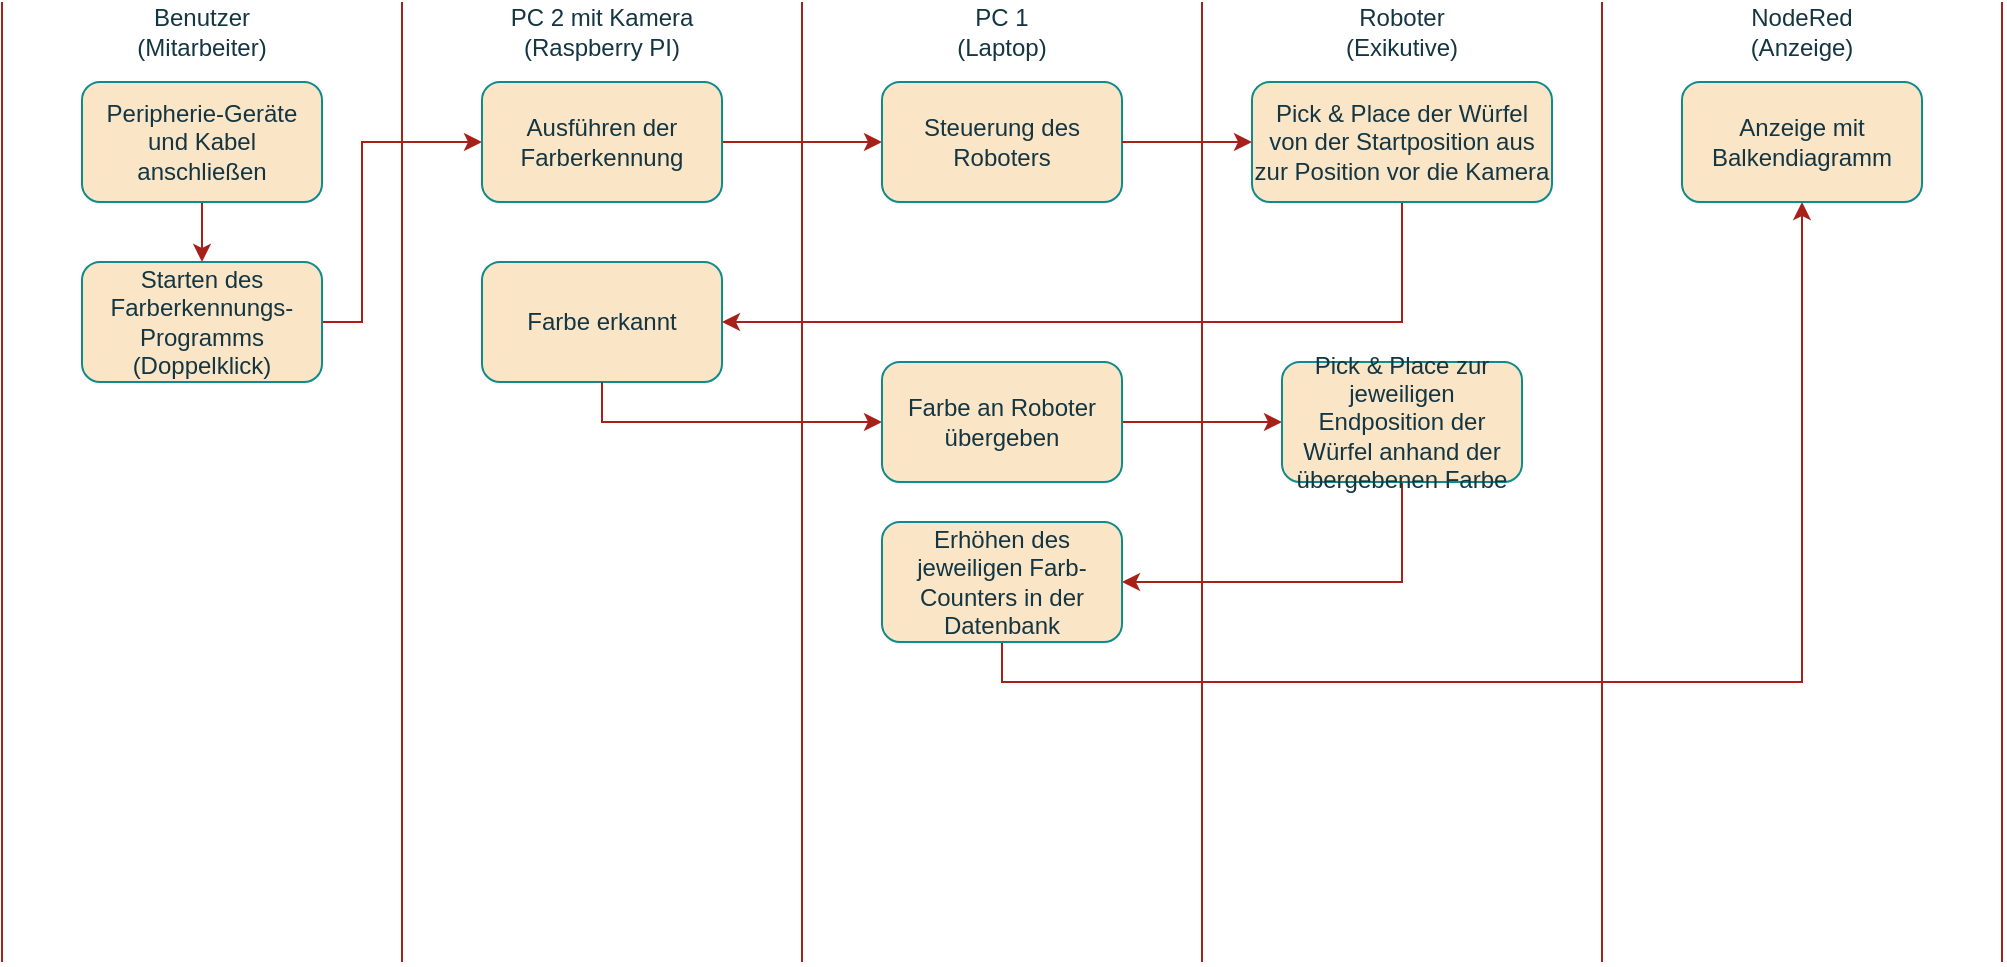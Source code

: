 <mxfile version="21.5.0" type="device">
  <diagram id="C5RBs43oDa-KdzZeNtuy" name="Page-1">
    <mxGraphModel dx="1050" dy="566" grid="1" gridSize="10" guides="1" tooltips="1" connect="1" arrows="1" fold="1" page="1" pageScale="1" pageWidth="1169" pageHeight="827" math="0" shadow="0">
      <root>
        <mxCell id="WIyWlLk6GJQsqaUBKTNV-0" />
        <mxCell id="WIyWlLk6GJQsqaUBKTNV-1" parent="WIyWlLk6GJQsqaUBKTNV-0" />
        <mxCell id="8xkl7pZivBYQzKlJUCnI-16" style="edgeStyle=orthogonalEdgeStyle;rounded=0;orthogonalLoop=1;jettySize=auto;html=1;exitX=0.5;exitY=1;exitDx=0;exitDy=0;entryX=0.5;entryY=0;entryDx=0;entryDy=0;exitPerimeter=0;labelBackgroundColor=none;strokeColor=#A8201A;fontColor=default;" edge="1" parent="WIyWlLk6GJQsqaUBKTNV-1" source="8xkl7pZivBYQzKlJUCnI-27" target="8xkl7pZivBYQzKlJUCnI-1">
          <mxGeometry relative="1" as="geometry">
            <mxPoint x="100" y="100" as="sourcePoint" />
          </mxGeometry>
        </mxCell>
        <mxCell id="8xkl7pZivBYQzKlJUCnI-21" style="edgeStyle=orthogonalEdgeStyle;rounded=0;orthogonalLoop=1;jettySize=auto;html=1;entryX=0;entryY=0.5;entryDx=0;entryDy=0;labelBackgroundColor=none;strokeColor=#A8201A;fontColor=default;exitX=1;exitY=0.5;exitDx=0;exitDy=0;" edge="1" parent="WIyWlLk6GJQsqaUBKTNV-1" source="8xkl7pZivBYQzKlJUCnI-1" target="8xkl7pZivBYQzKlJUCnI-3">
          <mxGeometry relative="1" as="geometry">
            <mxPoint x="180" y="270" as="sourcePoint" />
            <Array as="points">
              <mxPoint x="180" y="160" />
              <mxPoint x="180" y="70" />
            </Array>
          </mxGeometry>
        </mxCell>
        <mxCell id="8xkl7pZivBYQzKlJUCnI-1" value="Starten des Farberkennungs-Programms (Doppelklick)" style="rounded=1;whiteSpace=wrap;html=1;labelBackgroundColor=none;fillColor=#FAE5C7;strokeColor=#0F8B8D;fontColor=#143642;" vertex="1" parent="WIyWlLk6GJQsqaUBKTNV-1">
          <mxGeometry x="40" y="130" width="120" height="60" as="geometry" />
        </mxCell>
        <mxCell id="8xkl7pZivBYQzKlJUCnI-53" style="edgeStyle=orthogonalEdgeStyle;rounded=0;orthogonalLoop=1;jettySize=auto;html=1;exitX=1;exitY=0.5;exitDx=0;exitDy=0;entryX=0;entryY=0.5;entryDx=0;entryDy=0;strokeColor=#A8201A;fontColor=#143642;fillColor=#FAE5C7;" edge="1" parent="WIyWlLk6GJQsqaUBKTNV-1" source="8xkl7pZivBYQzKlJUCnI-3" target="8xkl7pZivBYQzKlJUCnI-33">
          <mxGeometry relative="1" as="geometry" />
        </mxCell>
        <mxCell id="8xkl7pZivBYQzKlJUCnI-3" value="Ausführen der Farberkennung" style="rounded=1;whiteSpace=wrap;html=1;labelBackgroundColor=none;fillColor=#FAE5C7;strokeColor=#0F8B8D;fontColor=#143642;" vertex="1" parent="WIyWlLk6GJQsqaUBKTNV-1">
          <mxGeometry x="240" y="40" width="120" height="60" as="geometry" />
        </mxCell>
        <mxCell id="8xkl7pZivBYQzKlJUCnI-9" value="" style="endArrow=none;html=1;rounded=0;labelBackgroundColor=none;strokeColor=#A8201A;fontColor=default;" edge="1" parent="WIyWlLk6GJQsqaUBKTNV-1">
          <mxGeometry width="50" height="50" relative="1" as="geometry">
            <mxPoint x="200" y="480" as="sourcePoint" />
            <mxPoint x="200" as="targetPoint" />
          </mxGeometry>
        </mxCell>
        <mxCell id="8xkl7pZivBYQzKlJUCnI-10" value="Benutzer (Mitarbeiter)" style="text;html=1;strokeColor=none;fillColor=none;align=center;verticalAlign=middle;whiteSpace=wrap;rounded=0;labelBackgroundColor=none;fontColor=#143642;" vertex="1" parent="WIyWlLk6GJQsqaUBKTNV-1">
          <mxGeometry x="70" width="60" height="30" as="geometry" />
        </mxCell>
        <mxCell id="8xkl7pZivBYQzKlJUCnI-11" value="PC 1 (Laptop)" style="text;html=1;strokeColor=none;fillColor=none;align=center;verticalAlign=middle;whiteSpace=wrap;rounded=0;labelBackgroundColor=none;fontColor=#143642;" vertex="1" parent="WIyWlLk6GJQsqaUBKTNV-1">
          <mxGeometry x="470" width="60" height="30" as="geometry" />
        </mxCell>
        <mxCell id="8xkl7pZivBYQzKlJUCnI-12" value="" style="endArrow=none;html=1;rounded=0;labelBackgroundColor=none;strokeColor=#A8201A;fontColor=default;" edge="1" parent="WIyWlLk6GJQsqaUBKTNV-1">
          <mxGeometry width="50" height="50" relative="1" as="geometry">
            <mxPoint x="400" y="480" as="sourcePoint" />
            <mxPoint x="400" as="targetPoint" />
          </mxGeometry>
        </mxCell>
        <mxCell id="8xkl7pZivBYQzKlJUCnI-13" value="PC 2 mit Kamera (Raspberry PI)" style="text;html=1;strokeColor=none;fillColor=none;align=center;verticalAlign=middle;whiteSpace=wrap;rounded=0;labelBackgroundColor=none;fontColor=#143642;" vertex="1" parent="WIyWlLk6GJQsqaUBKTNV-1">
          <mxGeometry x="250" width="100" height="30" as="geometry" />
        </mxCell>
        <mxCell id="8xkl7pZivBYQzKlJUCnI-25" value="" style="endArrow=none;html=1;rounded=0;labelBackgroundColor=none;strokeColor=#A8201A;fontColor=default;" edge="1" parent="WIyWlLk6GJQsqaUBKTNV-1">
          <mxGeometry width="50" height="50" relative="1" as="geometry">
            <mxPoint x="600" y="480" as="sourcePoint" />
            <mxPoint x="600" as="targetPoint" />
          </mxGeometry>
        </mxCell>
        <mxCell id="8xkl7pZivBYQzKlJUCnI-27" value="Peripherie-Geräte und Kabel anschließen" style="rounded=1;whiteSpace=wrap;html=1;labelBackgroundColor=none;fillColor=#FAE5C7;strokeColor=#0F8B8D;fontColor=#143642;" vertex="1" parent="WIyWlLk6GJQsqaUBKTNV-1">
          <mxGeometry x="40" y="40" width="120" height="60" as="geometry" />
        </mxCell>
        <mxCell id="8xkl7pZivBYQzKlJUCnI-59" style="edgeStyle=orthogonalEdgeStyle;rounded=0;orthogonalLoop=1;jettySize=auto;html=1;exitX=1;exitY=0.5;exitDx=0;exitDy=0;entryX=0;entryY=0.5;entryDx=0;entryDy=0;strokeColor=#A8201A;fontColor=#143642;fillColor=#FAE5C7;" edge="1" parent="WIyWlLk6GJQsqaUBKTNV-1" source="8xkl7pZivBYQzKlJUCnI-69" target="8xkl7pZivBYQzKlJUCnI-41">
          <mxGeometry relative="1" as="geometry" />
        </mxCell>
        <mxCell id="8xkl7pZivBYQzKlJUCnI-31" value="Farbe erkannt" style="rounded=1;whiteSpace=wrap;html=1;labelBackgroundColor=none;fillColor=#FAE5C7;strokeColor=#0F8B8D;fontColor=#143642;" vertex="1" parent="WIyWlLk6GJQsqaUBKTNV-1">
          <mxGeometry x="240" y="130" width="120" height="60" as="geometry" />
        </mxCell>
        <mxCell id="8xkl7pZivBYQzKlJUCnI-33" value="Steuerung des Roboters" style="rounded=1;whiteSpace=wrap;html=1;labelBackgroundColor=none;fillColor=#FAE5C7;strokeColor=#0F8B8D;fontColor=#143642;" vertex="1" parent="WIyWlLk6GJQsqaUBKTNV-1">
          <mxGeometry x="440" y="40" width="120" height="60" as="geometry" />
        </mxCell>
        <mxCell id="8xkl7pZivBYQzKlJUCnI-35" value="Roboter (Exikutive)" style="text;html=1;strokeColor=none;fillColor=none;align=center;verticalAlign=middle;whiteSpace=wrap;rounded=0;labelBackgroundColor=none;fontColor=#143642;" vertex="1" parent="WIyWlLk6GJQsqaUBKTNV-1">
          <mxGeometry x="670" width="60" height="30" as="geometry" />
        </mxCell>
        <mxCell id="8xkl7pZivBYQzKlJUCnI-37" value="" style="endArrow=none;html=1;rounded=0;labelBackgroundColor=none;strokeColor=#A8201A;fontColor=default;" edge="1" parent="WIyWlLk6GJQsqaUBKTNV-1">
          <mxGeometry width="50" height="50" relative="1" as="geometry">
            <mxPoint x="800" y="480" as="sourcePoint" />
            <mxPoint x="800" as="targetPoint" />
          </mxGeometry>
        </mxCell>
        <mxCell id="8xkl7pZivBYQzKlJUCnI-51" style="edgeStyle=orthogonalEdgeStyle;rounded=0;orthogonalLoop=1;jettySize=auto;html=1;exitX=0.5;exitY=1;exitDx=0;exitDy=0;entryX=1;entryY=0.5;entryDx=0;entryDy=0;strokeColor=#A8201A;fontColor=#143642;fillColor=#FAE5C7;" edge="1" parent="WIyWlLk6GJQsqaUBKTNV-1" source="8xkl7pZivBYQzKlJUCnI-38" target="8xkl7pZivBYQzKlJUCnI-31">
          <mxGeometry relative="1" as="geometry" />
        </mxCell>
        <mxCell id="8xkl7pZivBYQzKlJUCnI-38" value="Pick &amp;amp; Place der Würfel von der Startposition aus zur Position vor die Kamera" style="rounded=1;whiteSpace=wrap;html=1;labelBackgroundColor=none;fillColor=#FAE5C7;strokeColor=#0F8B8D;fontColor=#143642;" vertex="1" parent="WIyWlLk6GJQsqaUBKTNV-1">
          <mxGeometry x="625" y="40" width="150" height="60" as="geometry" />
        </mxCell>
        <mxCell id="8xkl7pZivBYQzKlJUCnI-40" value="" style="endArrow=classic;html=1;rounded=0;exitX=1;exitY=0.5;exitDx=0;exitDy=0;entryX=0;entryY=0.5;entryDx=0;entryDy=0;labelBackgroundColor=none;strokeColor=#A8201A;fontColor=default;" edge="1" parent="WIyWlLk6GJQsqaUBKTNV-1" source="8xkl7pZivBYQzKlJUCnI-33" target="8xkl7pZivBYQzKlJUCnI-38">
          <mxGeometry width="50" height="50" relative="1" as="geometry">
            <mxPoint x="390" y="270" as="sourcePoint" />
            <mxPoint x="440" y="220" as="targetPoint" />
          </mxGeometry>
        </mxCell>
        <mxCell id="8xkl7pZivBYQzKlJUCnI-45" style="edgeStyle=orthogonalEdgeStyle;rounded=0;orthogonalLoop=1;jettySize=auto;html=1;exitX=0.5;exitY=1;exitDx=0;exitDy=0;entryX=1;entryY=0.5;entryDx=0;entryDy=0;labelBackgroundColor=none;strokeColor=#A8201A;fontColor=default;" edge="1" parent="WIyWlLk6GJQsqaUBKTNV-1" source="8xkl7pZivBYQzKlJUCnI-41" target="8xkl7pZivBYQzKlJUCnI-43">
          <mxGeometry relative="1" as="geometry" />
        </mxCell>
        <mxCell id="8xkl7pZivBYQzKlJUCnI-41" value="Pick &amp;amp; Place zur jeweiligen Endposition der Würfel anhand der übergebenen Farbe" style="rounded=1;whiteSpace=wrap;html=1;labelBackgroundColor=none;fillColor=#FAE5C7;strokeColor=#0F8B8D;fontColor=#143642;" vertex="1" parent="WIyWlLk6GJQsqaUBKTNV-1">
          <mxGeometry x="640" y="180" width="120" height="60" as="geometry" />
        </mxCell>
        <mxCell id="8xkl7pZivBYQzKlJUCnI-49" style="edgeStyle=orthogonalEdgeStyle;rounded=0;orthogonalLoop=1;jettySize=auto;html=1;exitX=0.5;exitY=1;exitDx=0;exitDy=0;entryX=0.5;entryY=1;entryDx=0;entryDy=0;labelBackgroundColor=none;strokeColor=#A8201A;fontColor=default;" edge="1" parent="WIyWlLk6GJQsqaUBKTNV-1" source="8xkl7pZivBYQzKlJUCnI-43" target="8xkl7pZivBYQzKlJUCnI-48">
          <mxGeometry relative="1" as="geometry" />
        </mxCell>
        <mxCell id="8xkl7pZivBYQzKlJUCnI-43" value="Erhöhen des jeweiligen Farb-Counters in der Datenbank" style="rounded=1;whiteSpace=wrap;html=1;labelBackgroundColor=none;fillColor=#FAE5C7;strokeColor=#0F8B8D;fontColor=#143642;" vertex="1" parent="WIyWlLk6GJQsqaUBKTNV-1">
          <mxGeometry x="440" y="260" width="120" height="60" as="geometry" />
        </mxCell>
        <mxCell id="8xkl7pZivBYQzKlJUCnI-46" value="" style="endArrow=none;html=1;rounded=0;labelBackgroundColor=none;strokeColor=#A8201A;fontColor=default;" edge="1" parent="WIyWlLk6GJQsqaUBKTNV-1">
          <mxGeometry width="50" height="50" relative="1" as="geometry">
            <mxPoint x="1000" y="480" as="sourcePoint" />
            <mxPoint x="1000" as="targetPoint" />
          </mxGeometry>
        </mxCell>
        <mxCell id="8xkl7pZivBYQzKlJUCnI-47" value="NodeRed (Anzeige)" style="text;html=1;strokeColor=none;fillColor=none;align=center;verticalAlign=middle;whiteSpace=wrap;rounded=0;labelBackgroundColor=none;fontColor=#143642;" vertex="1" parent="WIyWlLk6GJQsqaUBKTNV-1">
          <mxGeometry x="870" width="60" height="30" as="geometry" />
        </mxCell>
        <mxCell id="8xkl7pZivBYQzKlJUCnI-48" value="Anzeige mit Balkendiagramm" style="rounded=1;whiteSpace=wrap;html=1;labelBackgroundColor=none;fillColor=#FAE5C7;strokeColor=#0F8B8D;fontColor=#143642;" vertex="1" parent="WIyWlLk6GJQsqaUBKTNV-1">
          <mxGeometry x="840" y="40" width="120" height="60" as="geometry" />
        </mxCell>
        <mxCell id="8xkl7pZivBYQzKlJUCnI-50" value="" style="endArrow=none;html=1;rounded=0;labelBackgroundColor=none;strokeColor=#A8201A;fontColor=default;" edge="1" parent="WIyWlLk6GJQsqaUBKTNV-1">
          <mxGeometry width="50" height="50" relative="1" as="geometry">
            <mxPoint y="480" as="sourcePoint" />
            <mxPoint as="targetPoint" />
          </mxGeometry>
        </mxCell>
        <mxCell id="8xkl7pZivBYQzKlJUCnI-68" value="" style="edgeStyle=orthogonalEdgeStyle;rounded=0;orthogonalLoop=1;jettySize=auto;html=1;exitX=0.5;exitY=1;exitDx=0;exitDy=0;entryX=0;entryY=0.5;entryDx=0;entryDy=0;strokeColor=#A8201A;fontColor=#143642;fillColor=#FAE5C7;" edge="1" parent="WIyWlLk6GJQsqaUBKTNV-1" source="8xkl7pZivBYQzKlJUCnI-31" target="8xkl7pZivBYQzKlJUCnI-69">
          <mxGeometry relative="1" as="geometry">
            <mxPoint x="300" y="190" as="sourcePoint" />
            <mxPoint x="640" y="210" as="targetPoint" />
          </mxGeometry>
        </mxCell>
        <mxCell id="8xkl7pZivBYQzKlJUCnI-69" value="Farbe an Roboter übergeben" style="rounded=1;whiteSpace=wrap;html=1;strokeColor=#0F8B8D;fontColor=#143642;fillColor=#FAE5C7;" vertex="1" parent="WIyWlLk6GJQsqaUBKTNV-1">
          <mxGeometry x="440" y="180" width="120" height="60" as="geometry" />
        </mxCell>
      </root>
    </mxGraphModel>
  </diagram>
</mxfile>

